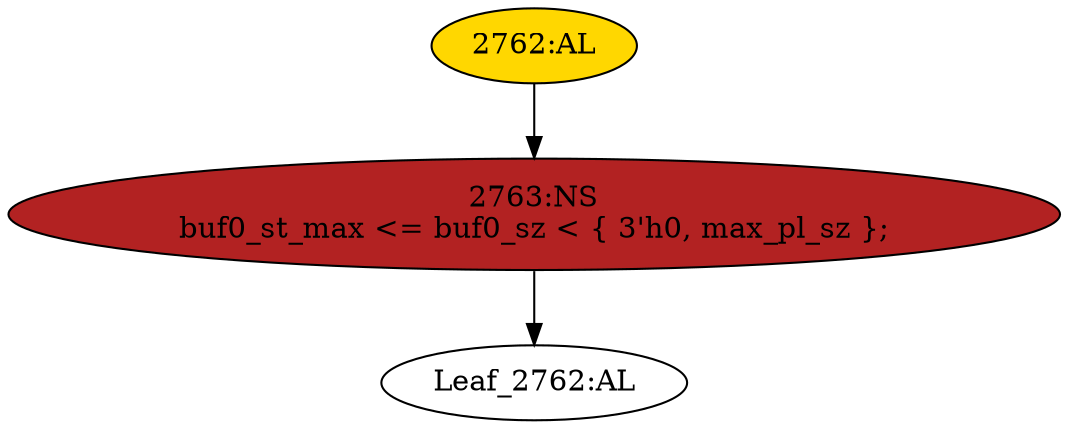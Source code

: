 strict digraph "" {
	node [label="\N"];
	"2763:NS"	 [ast="<pyverilog.vparser.ast.NonblockingSubstitution object at 0x7f13b5542910>",
		fillcolor=firebrick,
		label="2763:NS
buf0_st_max <= buf0_sz < { 3'h0, max_pl_sz };",
		statements="[<pyverilog.vparser.ast.NonblockingSubstitution object at 0x7f13b5542910>]",
		style=filled,
		typ=NonblockingSubstitution];
	"Leaf_2762:AL"	 [def_var="['buf0_st_max']",
		label="Leaf_2762:AL"];
	"2763:NS" -> "Leaf_2762:AL"	 [cond="[]",
		lineno=None];
	"2762:AL"	 [ast="<pyverilog.vparser.ast.Always object at 0x7f13b5542b50>",
		clk_sens=True,
		fillcolor=gold,
		label="2762:AL",
		sens="['clk']",
		statements="[]",
		style=filled,
		typ=Always,
		use_var="['max_pl_sz', 'buf0_sz']"];
	"2762:AL" -> "2763:NS"	 [cond="[]",
		lineno=None];
}
